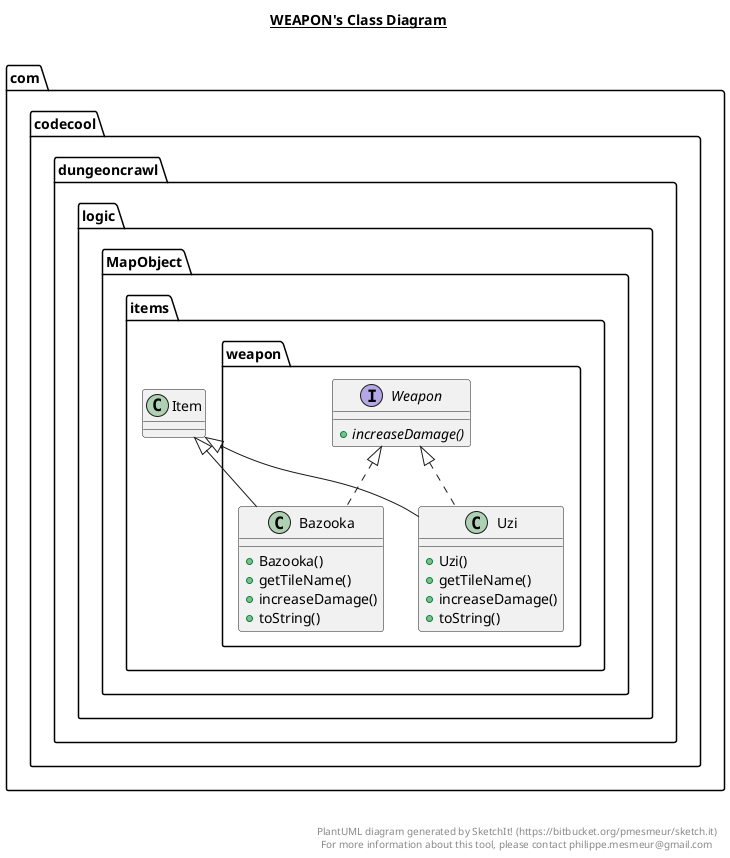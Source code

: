 @startuml

title __WEAPON's Class Diagram__\n

  namespace com.codecool.dungeoncrawl {
    namespace logic {
      namespace MapObject.items {
        namespace weapon {
          class com.codecool.dungeoncrawl.logic.MapObject.items.weapon.Bazooka {
              + Bazooka()
              + getTileName()
              + increaseDamage()
              + toString()
          }
        }
      }
    }
  }
  

  namespace com.codecool.dungeoncrawl {
    namespace logic {
      namespace MapObject.items {
        namespace weapon {
          class com.codecool.dungeoncrawl.logic.MapObject.items.weapon.Uzi {
              + Uzi()
              + getTileName()
              + increaseDamage()
              + toString()
          }
        }
      }
    }
  }
  

  namespace com.codecool.dungeoncrawl {
    namespace logic {
      namespace MapObject.items {
        namespace weapon {
          interface com.codecool.dungeoncrawl.logic.MapObject.items.weapon.Weapon {
              {abstract} + increaseDamage()
          }
        }
      }
    }
  }
  

  com.codecool.dungeoncrawl.logic.MapObject.items.weapon.Bazooka .up.|> com.codecool.dungeoncrawl.logic.MapObject.items.weapon.Weapon
  com.codecool.dungeoncrawl.logic.MapObject.items.weapon.Bazooka -up-|> com.codecool.dungeoncrawl.logic.MapObject.items.Item
  com.codecool.dungeoncrawl.logic.MapObject.items.weapon.Uzi .up.|> com.codecool.dungeoncrawl.logic.MapObject.items.weapon.Weapon
  com.codecool.dungeoncrawl.logic.MapObject.items.weapon.Uzi -up-|> com.codecool.dungeoncrawl.logic.MapObject.items.Item


right footer


PlantUML diagram generated by SketchIt! (https://bitbucket.org/pmesmeur/sketch.it)
For more information about this tool, please contact philippe.mesmeur@gmail.com
endfooter

@enduml
